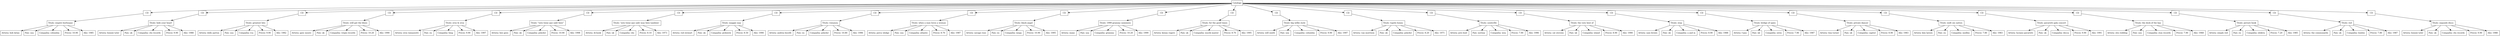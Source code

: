 digraph G { 
node[shape=box] 
nodoRaiz[label="Catalogo"] 
cd0[label=" CD "] 
nodoRaiz ->cd0
cd0title[label="Titulo: empire burlesque "] 
cd0Artista[label="Artista: bob dylan "] 
cd0pais[label="País: usa "] 
cd0compania[label="Compañia: columbia "] 
cd0precio[label="Precio: 10.90 "] 
cd0anio[label="Año: 1985 "] 
cd0->cd0title
cd0title->cd0pais
cd0title->cd0Artista
cd0title->cd0compania
cd0title->cd0precio
cd0title->cd0anio
cd1[label=" CD "] 
nodoRaiz ->cd1
cd1title[label="Titulo: hide your heart "] 
cd1Artista[label="Artista: bonnie tyler "] 
cd1pais[label="País: uk "] 
cd1compania[label="Compañia: cbs records "] 
cd1precio[label="Precio: 9.90 "] 
cd1anio[label="Año: 1988 "] 
cd1->cd1title
cd1title->cd1pais
cd1title->cd1Artista
cd1title->cd1compania
cd1title->cd1precio
cd1title->cd1anio
cd2[label=" CD "] 
nodoRaiz ->cd2
cd2title[label="Titulo: greatest hits "] 
cd2Artista[label="Artista: dolly parton "] 
cd2pais[label="País: usa "] 
cd2compania[label="Compañia: rca "] 
cd2precio[label="Precio: 9.90 "] 
cd2anio[label="Año: 1982 "] 
cd2->cd2title
cd2title->cd2pais
cd2title->cd2Artista
cd2title->cd2compania
cd2title->cd2precio
cd2title->cd2anio
cd3[label=" CD "] 
nodoRaiz ->cd3
cd3title[label="Titulo: still got the blues "] 
cd3Artista[label="Artista: gary moore "] 
cd3pais[label="País: uk "] 
cd3compania[label="Compañia: virgin records "] 
cd3precio[label="Precio: 10.20 "] 
cd3anio[label="Año: 1990 "] 
cd3->cd3title
cd3title->cd3pais
cd3title->cd3Artista
cd3title->cd3compania
cd3title->cd3precio
cd3title->cd3anio
cd4[label=" CD "] 
nodoRaiz ->cd4
cd4title[label="Titulo: eros & eros "] 
cd4Artista[label="Artista: eros ramazzotti "] 
cd4pais[label="País: eu "] 
cd4compania[label="Compañia: bmg "] 
cd4precio[label="Precio: 9.90 "] 
cd4anio[label="Año: 1997 "] 
cd4->cd4title
cd4title->cd4pais
cd4title->cd4Artista
cd4title->cd4compania
cd4title->cd4precio
cd4title->cd4anio
cd5[label=" CD "] 
nodoRaiz ->cd5
cd5title[label="Titulo: \"esto tiene que salir bien\" "] 
cd5Artista[label="Artista: bee gees "] 
cd5pais[label="País: uk "] 
cd5compania[label="Compañia: polydor "] 
cd5precio[label="Precio: 10.90 "] 
cd5anio[label="Año: 1998 "] 
cd5->cd5title
cd5title->cd5pais
cd5title->cd5Artista
cd5title->cd5compania
cd5title->cd5precio
cd5title->cd5anio
cd6[label=" CD "] 
nodoRaiz ->cd6
cd6title[label="Titulo: 'esto tiene que salir muy bien tambien' "] 
cd6Artista[label="Artista: dr.hook "] 
cd6pais[label="País: uk "] 
cd6compania[label="Compañia: cbs "] 
cd6precio[label="Precio: 8.10 "] 
cd6anio[label="Año: 1973 "] 
cd6->cd6title
cd6title->cd6pais
cd6title->cd6Artista
cd6title->cd6compania
cd6title->cd6precio
cd6title->cd6anio
cd7[label=" CD "] 
nodoRaiz ->cd7
cd7title[label="Titulo: maggie may "] 
cd7Artista[label="Artista: rod stewart "] 
cd7pais[label="País: uk "] 
cd7compania[label="Compañia: pickwick "] 
cd7precio[label="Precio: 8.50 "] 
cd7anio[label="Año: 1990 "] 
cd7->cd7title
cd7title->cd7pais
cd7title->cd7Artista
cd7title->cd7compania
cd7title->cd7precio
cd7title->cd7anio
cd8[label=" CD "] 
nodoRaiz ->cd8
cd8title[label="Titulo: romanza "] 
cd8Artista[label="Artista: andrea bocelli "] 
cd8pais[label="País: eu "] 
cd8compania[label="Compañia: polydor "] 
cd8precio[label="Precio: 10.80 "] 
cd8anio[label="Año: 1996 "] 
cd8->cd8title
cd8title->cd8pais
cd8title->cd8Artista
cd8title->cd8compania
cd8title->cd8precio
cd8title->cd8anio
cd9[label=" CD "] 
nodoRaiz ->cd9
cd9title[label="Titulo: when a man loves a woman "] 
cd9Artista[label="Artista: percy sledge "] 
cd9pais[label="País: usa "] 
cd9compania[label="Compañia: atlantic "] 
cd9precio[label="Precio: 8.70 "] 
cd9anio[label="Año: 1987 "] 
cd9->cd9title
cd9title->cd9pais
cd9title->cd9Artista
cd9title->cd9compania
cd9title->cd9precio
cd9title->cd9anio
cd10[label=" CD "] 
nodoRaiz ->cd10
cd10title[label="Titulo: black angel "] 
cd10Artista[label="Artista: savage rose "] 
cd10pais[label="País: eu "] 
cd10compania[label="Compañia: mega "] 
cd10precio[label="Precio: 10.90 "] 
cd10anio[label="Año: 1995 "] 
cd10->cd10title
cd10title->cd10pais
cd10title->cd10Artista
cd10title->cd10compania
cd10title->cd10precio
cd10title->cd10anio
cd11[label=" CD "] 
nodoRaiz ->cd11
cd11title[label="Titulo: 1999 grammy nominees "] 
cd11Artista[label="Artista: many "] 
cd11pais[label="País: usa "] 
cd11compania[label="Compañia: grammy "] 
cd11precio[label="Precio: 10.20 "] 
cd11anio[label="Año: 1999 "] 
cd11->cd11title
cd11title->cd11pais
cd11title->cd11Artista
cd11title->cd11compania
cd11title->cd11precio
cd11title->cd11anio
cd12[label=" CD "] 
nodoRaiz ->cd12
cd12title[label="Titulo: for the good times "] 
cd12Artista[label="Artista: kenny rogers "] 
cd12pais[label="País: uk "] 
cd12compania[label="Compañia: mucik master "] 
cd12precio[label="Precio: 8.70 "] 
cd12anio[label="Año: 1995 "] 
cd12->cd12title
cd12title->cd12pais
cd12title->cd12Artista
cd12title->cd12compania
cd12title->cd12precio
cd12title->cd12anio
cd13[label=" CD "] 
nodoRaiz ->cd13
cd13title[label="Titulo: big willie style "] 
cd13Artista[label="Artista: will smith "] 
cd13pais[label="País: usa "] 
cd13compania[label="Compañia: columbia "] 
cd13precio[label="Precio: 9.90 "] 
cd13anio[label="Año: 1997 "] 
cd13->cd13title
cd13title->cd13pais
cd13title->cd13Artista
cd13title->cd13compania
cd13title->cd13precio
cd13title->cd13anio
cd14[label=" CD "] 
nodoRaiz ->cd14
cd14title[label="Titulo: tupelo honey "] 
cd14Artista[label="Artista: van morrison "] 
cd14pais[label="País: uk "] 
cd14compania[label="Compañia: polydor "] 
cd14precio[label="Precio: 8.20 "] 
cd14anio[label="Año: 1971 "] 
cd14->cd14title
cd14title->cd14pais
cd14title->cd14Artista
cd14title->cd14compania
cd14title->cd14precio
cd14title->cd14anio
cd15[label=" CD "] 
nodoRaiz ->cd15
cd15title[label="Titulo: soulsville "] 
cd15Artista[label="Artista: jorn hoel "] 
cd15pais[label="País: norway "] 
cd15compania[label="Compañia: wea "] 
cd15precio[label="Precio: 7.90 "] 
cd15anio[label="Año: 1996 "] 
cd15->cd15title
cd15title->cd15pais
cd15title->cd15Artista
cd15title->cd15compania
cd15title->cd15precio
cd15title->cd15anio
cd16[label=" CD "] 
nodoRaiz ->cd16
cd16title[label="Titulo: the very best of "] 
cd16Artista[label="Artista: cat stevens "] 
cd16pais[label="País: uk "] 
cd16compania[label="Compañia: island "] 
cd16precio[label="Precio: 8.90 "] 
cd16anio[label="Año: 1990 "] 
cd16->cd16title
cd16title->cd16pais
cd16title->cd16Artista
cd16title->cd16compania
cd16title->cd16precio
cd16title->cd16anio
cd17[label=" CD "] 
nodoRaiz ->cd17
cd17title[label="Titulo: stop "] 
cd17Artista[label="Artista: sam brown "] 
cd17pais[label="País: uk "] 
cd17compania[label="Compañia: a and m "] 
cd17precio[label="Precio: 8.90 "] 
cd17anio[label="Año: 1988 "] 
cd17->cd17title
cd17title->cd17pais
cd17title->cd17Artista
cd17title->cd17compania
cd17title->cd17precio
cd17title->cd17anio
cd18[label=" CD "] 
nodoRaiz ->cd18
cd18title[label="Titulo: bridge of spies "] 
cd18Artista[label="Artista: t'pau "] 
cd18pais[label="País: uk "] 
cd18compania[label="Compañia: siren "] 
cd18precio[label="Precio: 7.90 "] 
cd18anio[label="Año: 1987 "] 
cd18->cd18title
cd18title->cd18pais
cd18title->cd18Artista
cd18title->cd18compania
cd18title->cd18precio
cd18title->cd18anio
cd19[label=" CD "] 
nodoRaiz ->cd19
cd19title[label="Titulo: private dancer "] 
cd19Artista[label="Artista: tina turner "] 
cd19pais[label="País: uk "] 
cd19compania[label="Compañia: capitol "] 
cd19precio[label="Precio: 8.90 "] 
cd19anio[label="Año: 1983 "] 
cd19->cd19title
cd19title->cd19pais
cd19title->cd19Artista
cd19title->cd19compania
cd19title->cd19precio
cd19title->cd19anio
cd20[label=" CD "] 
nodoRaiz ->cd20
cd20title[label="Titulo: midt om natten "] 
cd20Artista[label="Artista: kim larsen "] 
cd20pais[label="País: eu "] 
cd20compania[label="Compañia: medley "] 
cd20precio[label="Precio: 7.80 "] 
cd20anio[label="Año: 1983 "] 
cd20->cd20title
cd20title->cd20pais
cd20title->cd20Artista
cd20title->cd20compania
cd20title->cd20precio
cd20title->cd20anio
cd21[label=" CD "] 
nodoRaiz ->cd21
cd21title[label="Titulo: pavarotti gala concert "] 
cd21Artista[label="Artista: luciano pavarotti "] 
cd21pais[label="País: uk "] 
cd21compania[label="Compañia: decca "] 
cd21precio[label="Precio: 9.90 "] 
cd21anio[label="Año: 1991 "] 
cd21->cd21title
cd21title->cd21pais
cd21title->cd21Artista
cd21title->cd21compania
cd21title->cd21precio
cd21title->cd21anio
cd22[label=" CD "] 
nodoRaiz ->cd22
cd22title[label="Titulo: the dock of the bay "] 
cd22Artista[label="Artista: otis redding "] 
cd22pais[label="País: usa "] 
cd22compania[label="Compañia: stax records "] 
cd22precio[label="Precio: 7.90 "] 
cd22anio[label="Año: 1968 "] 
cd22->cd22title
cd22title->cd22pais
cd22title->cd22Artista
cd22title->cd22compania
cd22title->cd22precio
cd22title->cd22anio
cd23[label=" CD "] 
nodoRaiz ->cd23
cd23title[label="Titulo: picture book "] 
cd23Artista[label="Artista: simply red "] 
cd23pais[label="País: eu "] 
cd23compania[label="Compañia: elektra "] 
cd23precio[label="Precio: 7.20 "] 
cd23anio[label="Año: 1985 "] 
cd23->cd23title
cd23title->cd23pais
cd23title->cd23Artista
cd23title->cd23compania
cd23title->cd23precio
cd23title->cd23anio
cd24[label=" CD "] 
nodoRaiz ->cd24
cd24title[label="Titulo: red "] 
cd24Artista[label="Artista: the communards "] 
cd24pais[label="País: uk "] 
cd24compania[label="Compañia: london "] 
cd24precio[label="Precio: 7.80 "] 
cd24anio[label="Año: 1987 "] 
cd24->cd24title
cd24title->cd24pais
cd24title->cd24Artista
cd24title->cd24compania
cd24title->cd24precio
cd24title->cd24anio
cd25[label=" CD "] 
nodoRaiz ->cd25
cd25title[label="Titulo: segundo disco "] 
cd25Artista[label="Artista: bonnie tyler "] 
cd25pais[label="País: uk "] 
cd25compania[label="Compañia: cbs records "] 
cd25precio[label="Precio: 9.90 "] 
cd25anio[label="Año: 1988 "] 
cd25->cd25title
cd25title->cd25pais
cd25title->cd25Artista
cd25title->cd25compania
cd25title->cd25precio
cd25title->cd25anio
}
